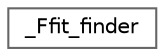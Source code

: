 digraph "Graphical Class Hierarchy"
{
 // LATEX_PDF_SIZE
  bgcolor="transparent";
  edge [fontname=Helvetica,fontsize=10,labelfontname=Helvetica,labelfontsize=10];
  node [fontname=Helvetica,fontsize=10,shape=box,height=0.2,width=0.4];
  rankdir="LR";
  Node0 [id="Node000000",label="_Ffit_finder",height=0.2,width=0.4,color="grey40", fillcolor="white", style="filled",URL="$class___ffit__finder.html",tooltip=" "];
}
